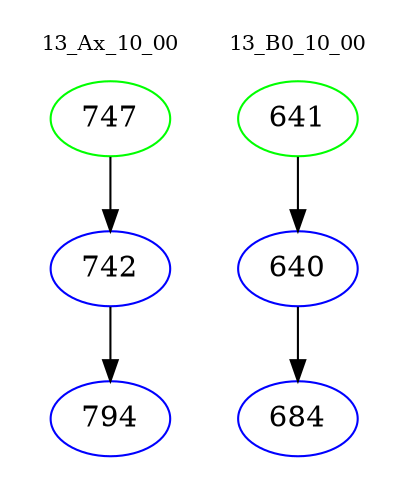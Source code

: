 digraph{
subgraph cluster_0 {
color = white
label = "13_Ax_10_00";
fontsize=10;
T0_747 [label="747", color="green"]
T0_747 -> T0_742 [color="black"]
T0_742 [label="742", color="blue"]
T0_742 -> T0_794 [color="black"]
T0_794 [label="794", color="blue"]
}
subgraph cluster_1 {
color = white
label = "13_B0_10_00";
fontsize=10;
T1_641 [label="641", color="green"]
T1_641 -> T1_640 [color="black"]
T1_640 [label="640", color="blue"]
T1_640 -> T1_684 [color="black"]
T1_684 [label="684", color="blue"]
}
}
